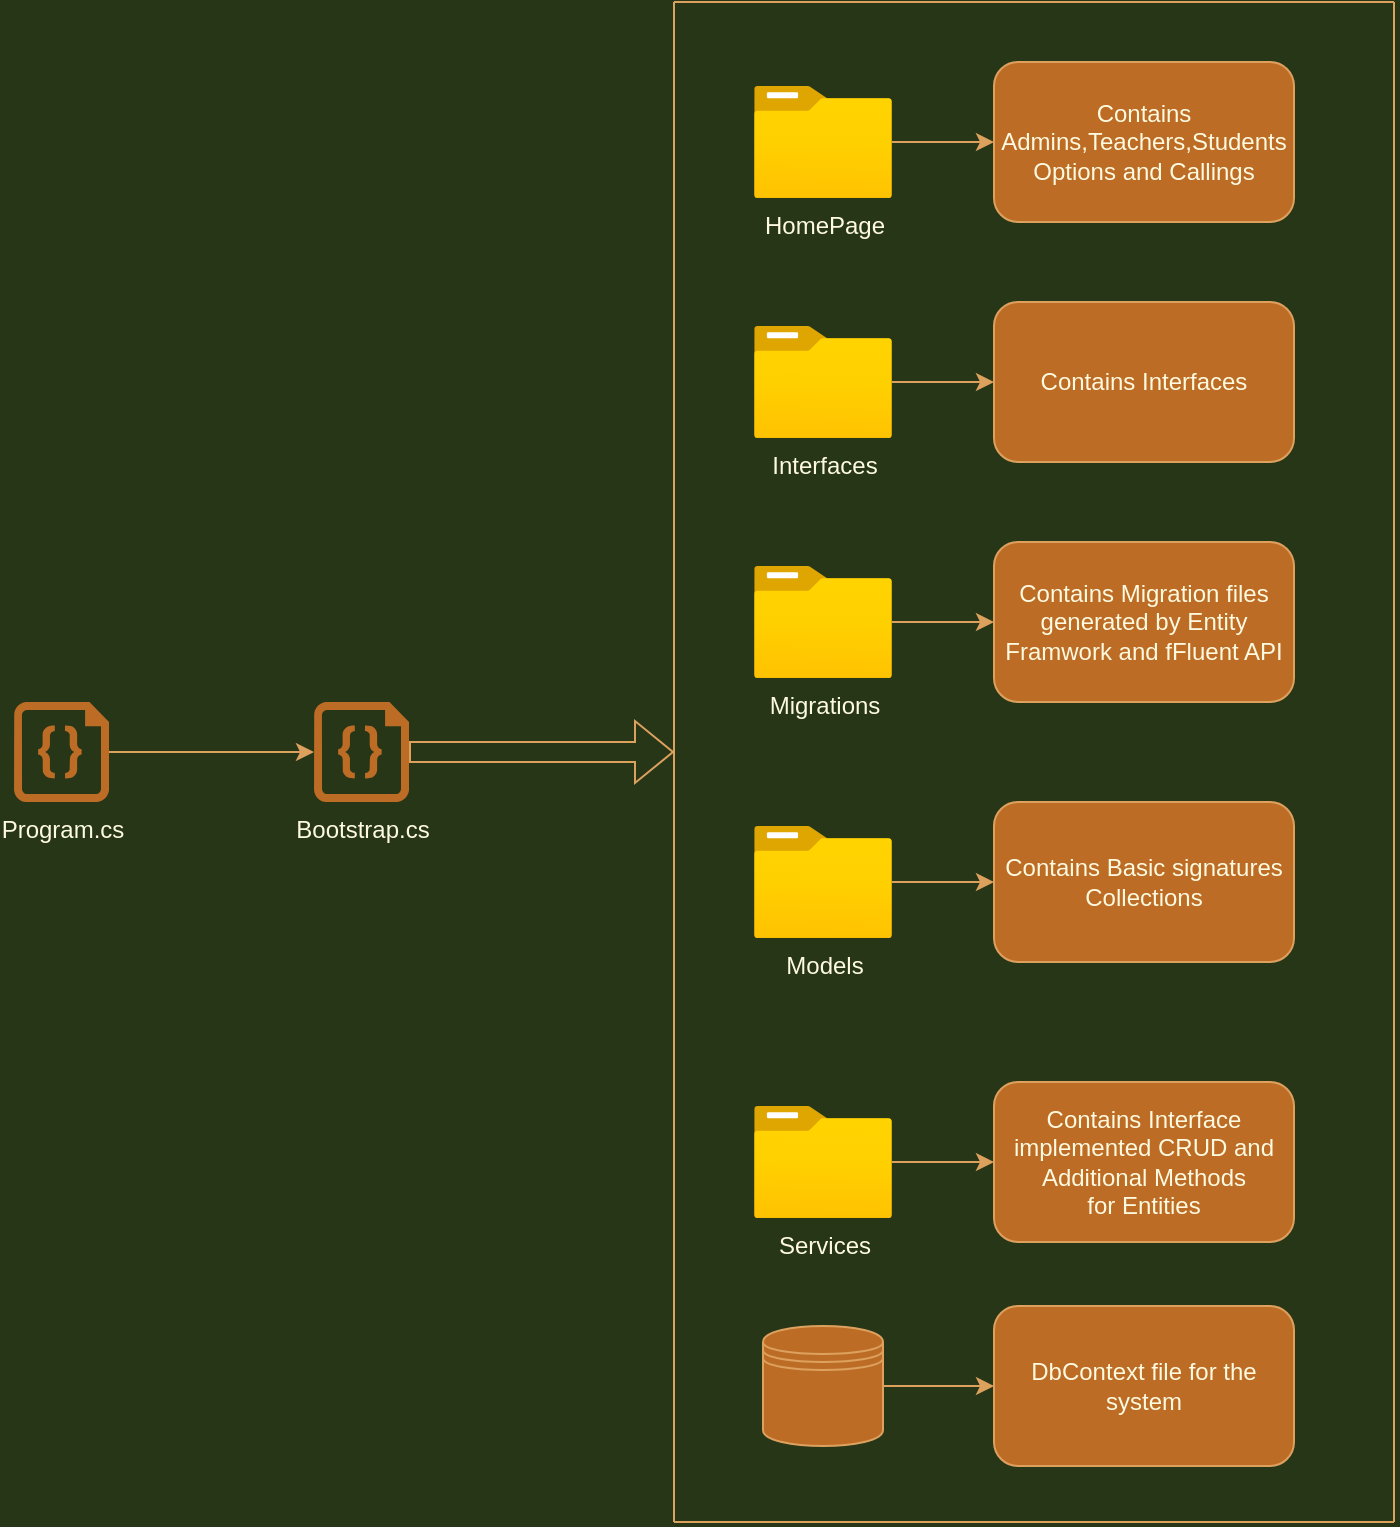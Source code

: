 <mxfile version="20.6.2" type="device"><diagram id="YzleAa5p49HwkcK5GL-Z" name="Page-1"><mxGraphModel dx="1356" dy="852" grid="1" gridSize="10" guides="1" tooltips="1" connect="1" arrows="1" fold="1" page="1" pageScale="1" pageWidth="850" pageHeight="1100" background="#283618" math="0" shadow="0"><root><mxCell id="0"/><mxCell id="1" parent="0"/><mxCell id="n-oTrDUxtDRb4Ua8BOF4-8" value="" style="edgeStyle=orthogonalEdgeStyle;rounded=0;orthogonalLoop=1;jettySize=auto;html=1;strokeColor=#DDA15E;fontColor=#FEFAE0;labelBackgroundColor=#283618;" edge="1" parent="1" source="n-oTrDUxtDRb4Ua8BOF4-1"><mxGeometry relative="1" as="geometry"><mxPoint x="530" y="110" as="targetPoint"/></mxGeometry></mxCell><mxCell id="n-oTrDUxtDRb4Ua8BOF4-1" value="HomePage" style="aspect=fixed;html=1;points=[];align=center;image;fontSize=12;image=img/lib/azure2/general/Folder_Blank.svg;fillColor=#BC6C25;strokeColor=#DDA15E;fontColor=#FEFAE0;labelBackgroundColor=#283618;" vertex="1" parent="1"><mxGeometry x="410" y="82" width="69" height="56.0" as="geometry"/></mxCell><mxCell id="n-oTrDUxtDRb4Ua8BOF4-21" value="" style="edgeStyle=orthogonalEdgeStyle;rounded=0;orthogonalLoop=1;jettySize=auto;html=1;strokeColor=#DDA15E;fontColor=#FEFAE0;labelBackgroundColor=#283618;" edge="1" parent="1" source="n-oTrDUxtDRb4Ua8BOF4-2" target="n-oTrDUxtDRb4Ua8BOF4-14"><mxGeometry relative="1" as="geometry"/></mxCell><mxCell id="n-oTrDUxtDRb4Ua8BOF4-2" value="Interfaces" style="aspect=fixed;html=1;points=[];align=center;image;fontSize=12;image=img/lib/azure2/general/Folder_Blank.svg;fillColor=#BC6C25;strokeColor=#DDA15E;fontColor=#FEFAE0;labelBackgroundColor=#283618;" vertex="1" parent="1"><mxGeometry x="410" y="202" width="69" height="56.0" as="geometry"/></mxCell><mxCell id="n-oTrDUxtDRb4Ua8BOF4-20" value="" style="edgeStyle=orthogonalEdgeStyle;rounded=0;orthogonalLoop=1;jettySize=auto;html=1;strokeColor=#DDA15E;fontColor=#FEFAE0;labelBackgroundColor=#283618;" edge="1" parent="1" source="n-oTrDUxtDRb4Ua8BOF4-3" target="n-oTrDUxtDRb4Ua8BOF4-15"><mxGeometry relative="1" as="geometry"/></mxCell><mxCell id="n-oTrDUxtDRb4Ua8BOF4-3" value="Migrations" style="aspect=fixed;html=1;points=[];align=center;image;fontSize=12;image=img/lib/azure2/general/Folder_Blank.svg;fillColor=#BC6C25;strokeColor=#DDA15E;fontColor=#FEFAE0;labelBackgroundColor=#283618;" vertex="1" parent="1"><mxGeometry x="410" y="322" width="69" height="56.0" as="geometry"/></mxCell><mxCell id="n-oTrDUxtDRb4Ua8BOF4-19" value="" style="edgeStyle=orthogonalEdgeStyle;rounded=0;orthogonalLoop=1;jettySize=auto;html=1;strokeColor=#DDA15E;fontColor=#FEFAE0;labelBackgroundColor=#283618;" edge="1" parent="1" source="n-oTrDUxtDRb4Ua8BOF4-4" target="n-oTrDUxtDRb4Ua8BOF4-16"><mxGeometry relative="1" as="geometry"/></mxCell><mxCell id="n-oTrDUxtDRb4Ua8BOF4-4" value="Models" style="aspect=fixed;html=1;points=[];align=center;image;fontSize=12;image=img/lib/azure2/general/Folder_Blank.svg;fillColor=#BC6C25;strokeColor=#DDA15E;fontColor=#FEFAE0;labelBackgroundColor=#283618;" vertex="1" parent="1"><mxGeometry x="410" y="452" width="69" height="56.0" as="geometry"/></mxCell><mxCell id="n-oTrDUxtDRb4Ua8BOF4-18" value="" style="edgeStyle=orthogonalEdgeStyle;rounded=0;orthogonalLoop=1;jettySize=auto;html=1;strokeColor=#DDA15E;fontColor=#FEFAE0;labelBackgroundColor=#283618;" edge="1" parent="1" source="n-oTrDUxtDRb4Ua8BOF4-5" target="n-oTrDUxtDRb4Ua8BOF4-17"><mxGeometry relative="1" as="geometry"/></mxCell><mxCell id="n-oTrDUxtDRb4Ua8BOF4-5" value="Services" style="aspect=fixed;html=1;points=[];align=center;image;fontSize=12;image=img/lib/azure2/general/Folder_Blank.svg;fillColor=#BC6C25;strokeColor=#DDA15E;fontColor=#FEFAE0;labelBackgroundColor=#283618;" vertex="1" parent="1"><mxGeometry x="410" y="592" width="69" height="56.0" as="geometry"/></mxCell><mxCell id="n-oTrDUxtDRb4Ua8BOF4-13" value="Contains Admins,Teachers,Students&lt;br&gt;Options and Callings" style="rounded=1;whiteSpace=wrap;html=1;fillColor=#BC6C25;strokeColor=#DDA15E;fontColor=#FEFAE0;" vertex="1" parent="1"><mxGeometry x="530" y="70" width="150" height="80" as="geometry"/></mxCell><mxCell id="n-oTrDUxtDRb4Ua8BOF4-14" value="Contains Interfaces" style="rounded=1;whiteSpace=wrap;html=1;fillColor=#BC6C25;strokeColor=#DDA15E;fontColor=#FEFAE0;" vertex="1" parent="1"><mxGeometry x="530" y="190" width="150" height="80" as="geometry"/></mxCell><mxCell id="n-oTrDUxtDRb4Ua8BOF4-15" value="Contains Migration files generated by Entity Framwork and fFluent API" style="rounded=1;whiteSpace=wrap;html=1;fillColor=#BC6C25;strokeColor=#DDA15E;fontColor=#FEFAE0;" vertex="1" parent="1"><mxGeometry x="530" y="310" width="150" height="80" as="geometry"/></mxCell><mxCell id="n-oTrDUxtDRb4Ua8BOF4-16" value="Contains Basic signatures&lt;br&gt;Collections" style="rounded=1;whiteSpace=wrap;html=1;fillColor=#BC6C25;strokeColor=#DDA15E;fontColor=#FEFAE0;" vertex="1" parent="1"><mxGeometry x="530" y="440" width="150" height="80" as="geometry"/></mxCell><mxCell id="n-oTrDUxtDRb4Ua8BOF4-17" value="Contains Interface implemented CRUD and Additional Methods&lt;br&gt;for Entities" style="rounded=1;whiteSpace=wrap;html=1;fillColor=#BC6C25;strokeColor=#DDA15E;fontColor=#FEFAE0;" vertex="1" parent="1"><mxGeometry x="530" y="580" width="150" height="80" as="geometry"/></mxCell><mxCell id="n-oTrDUxtDRb4Ua8BOF4-25" value="" style="edgeStyle=orthogonalEdgeStyle;rounded=0;orthogonalLoop=1;jettySize=auto;html=1;strokeColor=#DDA15E;fontColor=#FEFAE0;labelBackgroundColor=#283618;" edge="1" parent="1" source="n-oTrDUxtDRb4Ua8BOF4-22" target="n-oTrDUxtDRb4Ua8BOF4-23"><mxGeometry relative="1" as="geometry"/></mxCell><mxCell id="n-oTrDUxtDRb4Ua8BOF4-22" value="" style="shape=datastore;whiteSpace=wrap;html=1;fillColor=#BC6C25;strokeColor=#DDA15E;fontColor=#FEFAE0;" vertex="1" parent="1"><mxGeometry x="414.5" y="702" width="60" height="60" as="geometry"/></mxCell><mxCell id="n-oTrDUxtDRb4Ua8BOF4-23" value="DbContext file for the system" style="rounded=1;whiteSpace=wrap;html=1;fillColor=#BC6C25;strokeColor=#DDA15E;fontColor=#FEFAE0;" vertex="1" parent="1"><mxGeometry x="530" y="692" width="150" height="80" as="geometry"/></mxCell><mxCell id="n-oTrDUxtDRb4Ua8BOF4-31" value="" style="edgeStyle=orthogonalEdgeStyle;rounded=0;orthogonalLoop=1;jettySize=auto;html=1;strokeColor=#DDA15E;fontColor=#FEFAE0;labelBackgroundColor=#283618;" edge="1" parent="1" source="n-oTrDUxtDRb4Ua8BOF4-26" target="n-oTrDUxtDRb4Ua8BOF4-27"><mxGeometry relative="1" as="geometry"/></mxCell><mxCell id="n-oTrDUxtDRb4Ua8BOF4-26" value="Program.cs" style="verticalLabelPosition=bottom;html=1;verticalAlign=top;align=center;strokeColor=none;fillColor=#BC6C25;shape=mxgraph.azure.code_file;pointerEvents=1;fontColor=#FEFAE0;" vertex="1" parent="1"><mxGeometry x="40" y="390" width="47.5" height="50" as="geometry"/></mxCell><mxCell id="n-oTrDUxtDRb4Ua8BOF4-27" value="Bootstrap.cs" style="verticalLabelPosition=bottom;html=1;verticalAlign=top;align=center;strokeColor=none;fillColor=#BC6C25;shape=mxgraph.azure.code_file;pointerEvents=1;fontColor=#FEFAE0;" vertex="1" parent="1"><mxGeometry x="190" y="390" width="47.5" height="50" as="geometry"/></mxCell><mxCell id="n-oTrDUxtDRb4Ua8BOF4-32" value="" style="endArrow=none;html=1;rounded=0;strokeColor=#DDA15E;fontColor=#FEFAE0;labelBackgroundColor=#283618;" edge="1" parent="1"><mxGeometry width="50" height="50" relative="1" as="geometry"><mxPoint x="370" y="800" as="sourcePoint"/><mxPoint x="370" y="40" as="targetPoint"/></mxGeometry></mxCell><mxCell id="n-oTrDUxtDRb4Ua8BOF4-33" value="" style="endArrow=none;html=1;rounded=0;strokeColor=#DDA15E;fontColor=#FEFAE0;labelBackgroundColor=#283618;" edge="1" parent="1"><mxGeometry width="50" height="50" relative="1" as="geometry"><mxPoint x="730" y="800" as="sourcePoint"/><mxPoint x="730" y="40" as="targetPoint"/></mxGeometry></mxCell><mxCell id="n-oTrDUxtDRb4Ua8BOF4-34" value="" style="endArrow=none;html=1;rounded=0;strokeColor=#DDA15E;fontColor=#FEFAE0;labelBackgroundColor=#283618;" edge="1" parent="1"><mxGeometry width="50" height="50" relative="1" as="geometry"><mxPoint x="370" y="40" as="sourcePoint"/><mxPoint x="730" y="40" as="targetPoint"/></mxGeometry></mxCell><mxCell id="n-oTrDUxtDRb4Ua8BOF4-35" value="" style="endArrow=none;html=1;rounded=0;strokeColor=#DDA15E;fontColor=#FEFAE0;labelBackgroundColor=#283618;" edge="1" parent="1"><mxGeometry width="50" height="50" relative="1" as="geometry"><mxPoint x="370" y="800" as="sourcePoint"/><mxPoint x="730" y="800" as="targetPoint"/></mxGeometry></mxCell><mxCell id="n-oTrDUxtDRb4Ua8BOF4-36" value="" style="shape=flexArrow;endArrow=classic;html=1;rounded=0;exitX=1;exitY=0.5;exitDx=0;exitDy=0;exitPerimeter=0;strokeColor=#DDA15E;fontColor=#FEFAE0;labelBackgroundColor=#283618;" edge="1" parent="1" source="n-oTrDUxtDRb4Ua8BOF4-27"><mxGeometry width="50" height="50" relative="1" as="geometry"><mxPoint x="360" y="460" as="sourcePoint"/><mxPoint x="370" y="415" as="targetPoint"/></mxGeometry></mxCell></root></mxGraphModel></diagram></mxfile>